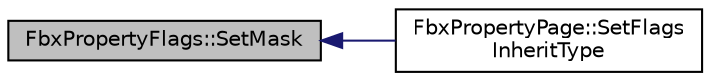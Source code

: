 digraph "FbxPropertyFlags::SetMask"
{
  edge [fontname="Helvetica",fontsize="10",labelfontname="Helvetica",labelfontsize="10"];
  node [fontname="Helvetica",fontsize="10",shape=record];
  rankdir="LR";
  Node32 [label="FbxPropertyFlags::SetMask",height=0.2,width=0.4,color="black", fillcolor="grey75", style="filled", fontcolor="black"];
  Node32 -> Node33 [dir="back",color="midnightblue",fontsize="10",style="solid",fontname="Helvetica"];
  Node33 [label="FbxPropertyPage::SetFlags\lInheritType",height=0.2,width=0.4,color="black", fillcolor="white", style="filled",URL="$class_fbx_property_page.html#a34e74fbbf03330b4eab318261520f2bc"];
}
